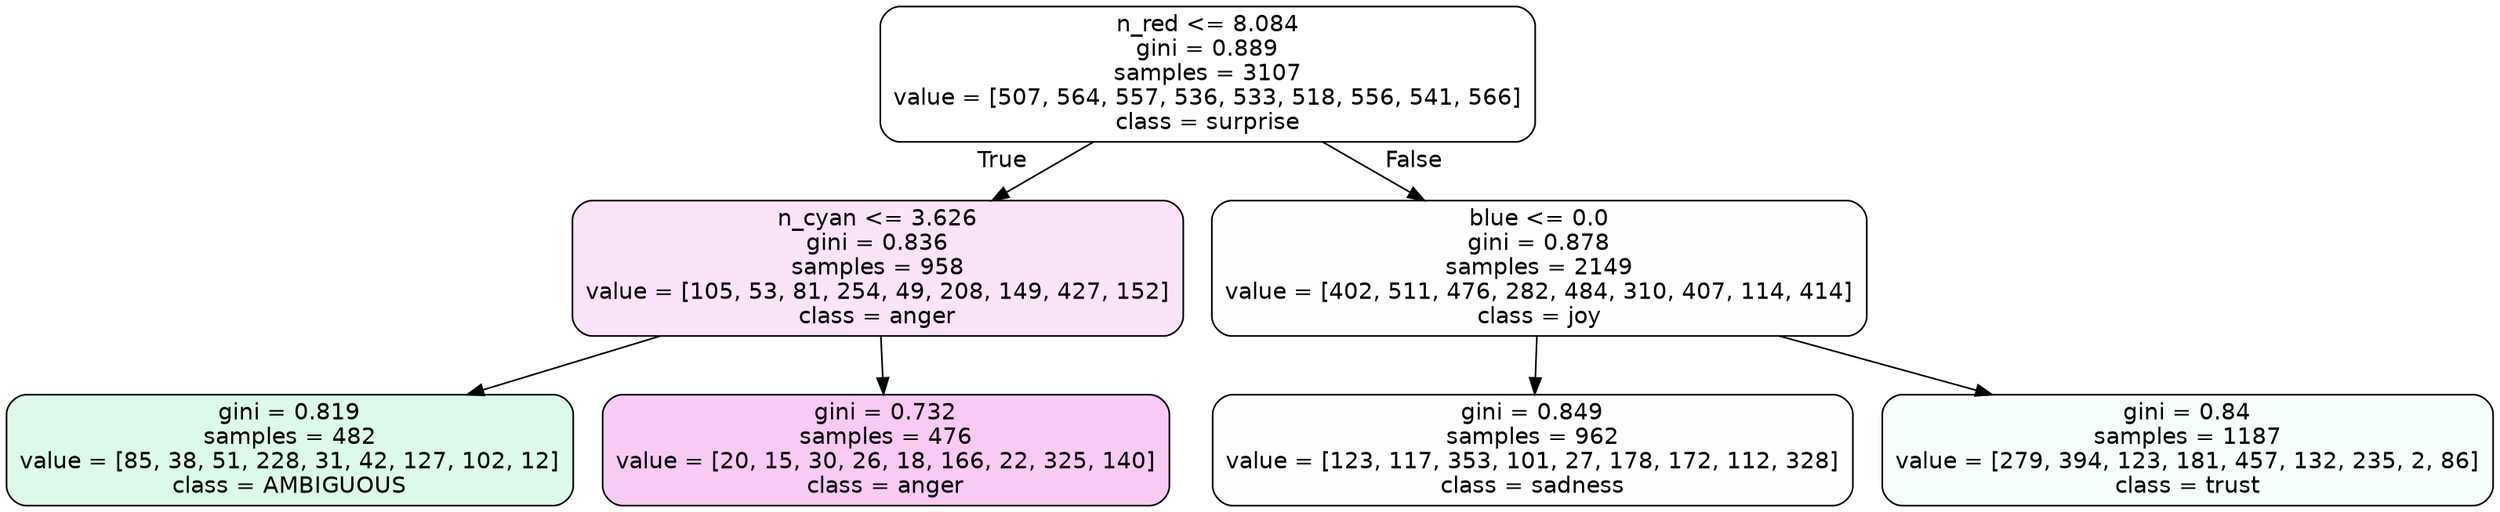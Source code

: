 digraph Tree {
node [shape=box, style="filled, rounded", color="black", fontname=helvetica] ;
edge [fontname=helvetica] ;
0 [label="n_red <= 8.084\ngini = 0.889\nsamples = 3107\nvalue = [507, 564, 557, 536, 533, 518, 556, 541, 566]\nclass = surprise", fillcolor="#e5396400"] ;
1 [label="n_cyan <= 3.626\ngini = 0.836\nsamples = 958\nvalue = [105, 53, 81, 254, 49, 208, 149, 427, 152]\nclass = anger", fillcolor="#e539d724"] ;
0 -> 1 [labeldistance=2.5, labelangle=45, headlabel="True"] ;
2 [label="gini = 0.819\nsamples = 482\nvalue = [85, 38, 51, 228, 31, 42, 127, 102, 12]\nclass = AMBIGUOUS", fillcolor="#39e5812c"] ;
1 -> 2 ;
3 [label="gini = 0.732\nsamples = 476\nvalue = [20, 15, 30, 26, 18, 166, 22, 325, 140]\nclass = anger", fillcolor="#e539d744"] ;
1 -> 3 ;
4 [label="blue <= 0.0\ngini = 0.878\nsamples = 2149\nvalue = [402, 511, 476, 282, 484, 310, 407, 114, 414]\nclass = joy", fillcolor="#d7e53902"] ;
0 -> 4 [labeldistance=2.5, labelangle=-45, headlabel="False"] ;
5 [label="gini = 0.849\nsamples = 962\nvalue = [123, 117, 353, 101, 27, 178, 172, 112, 328]\nclass = sadness", fillcolor="#64e53905"] ;
4 -> 5 ;
6 [label="gini = 0.84\nsamples = 1187\nvalue = [279, 394, 123, 181, 457, 132, 235, 2, 86]\nclass = trust", fillcolor="#39d7e50b"] ;
4 -> 6 ;
}